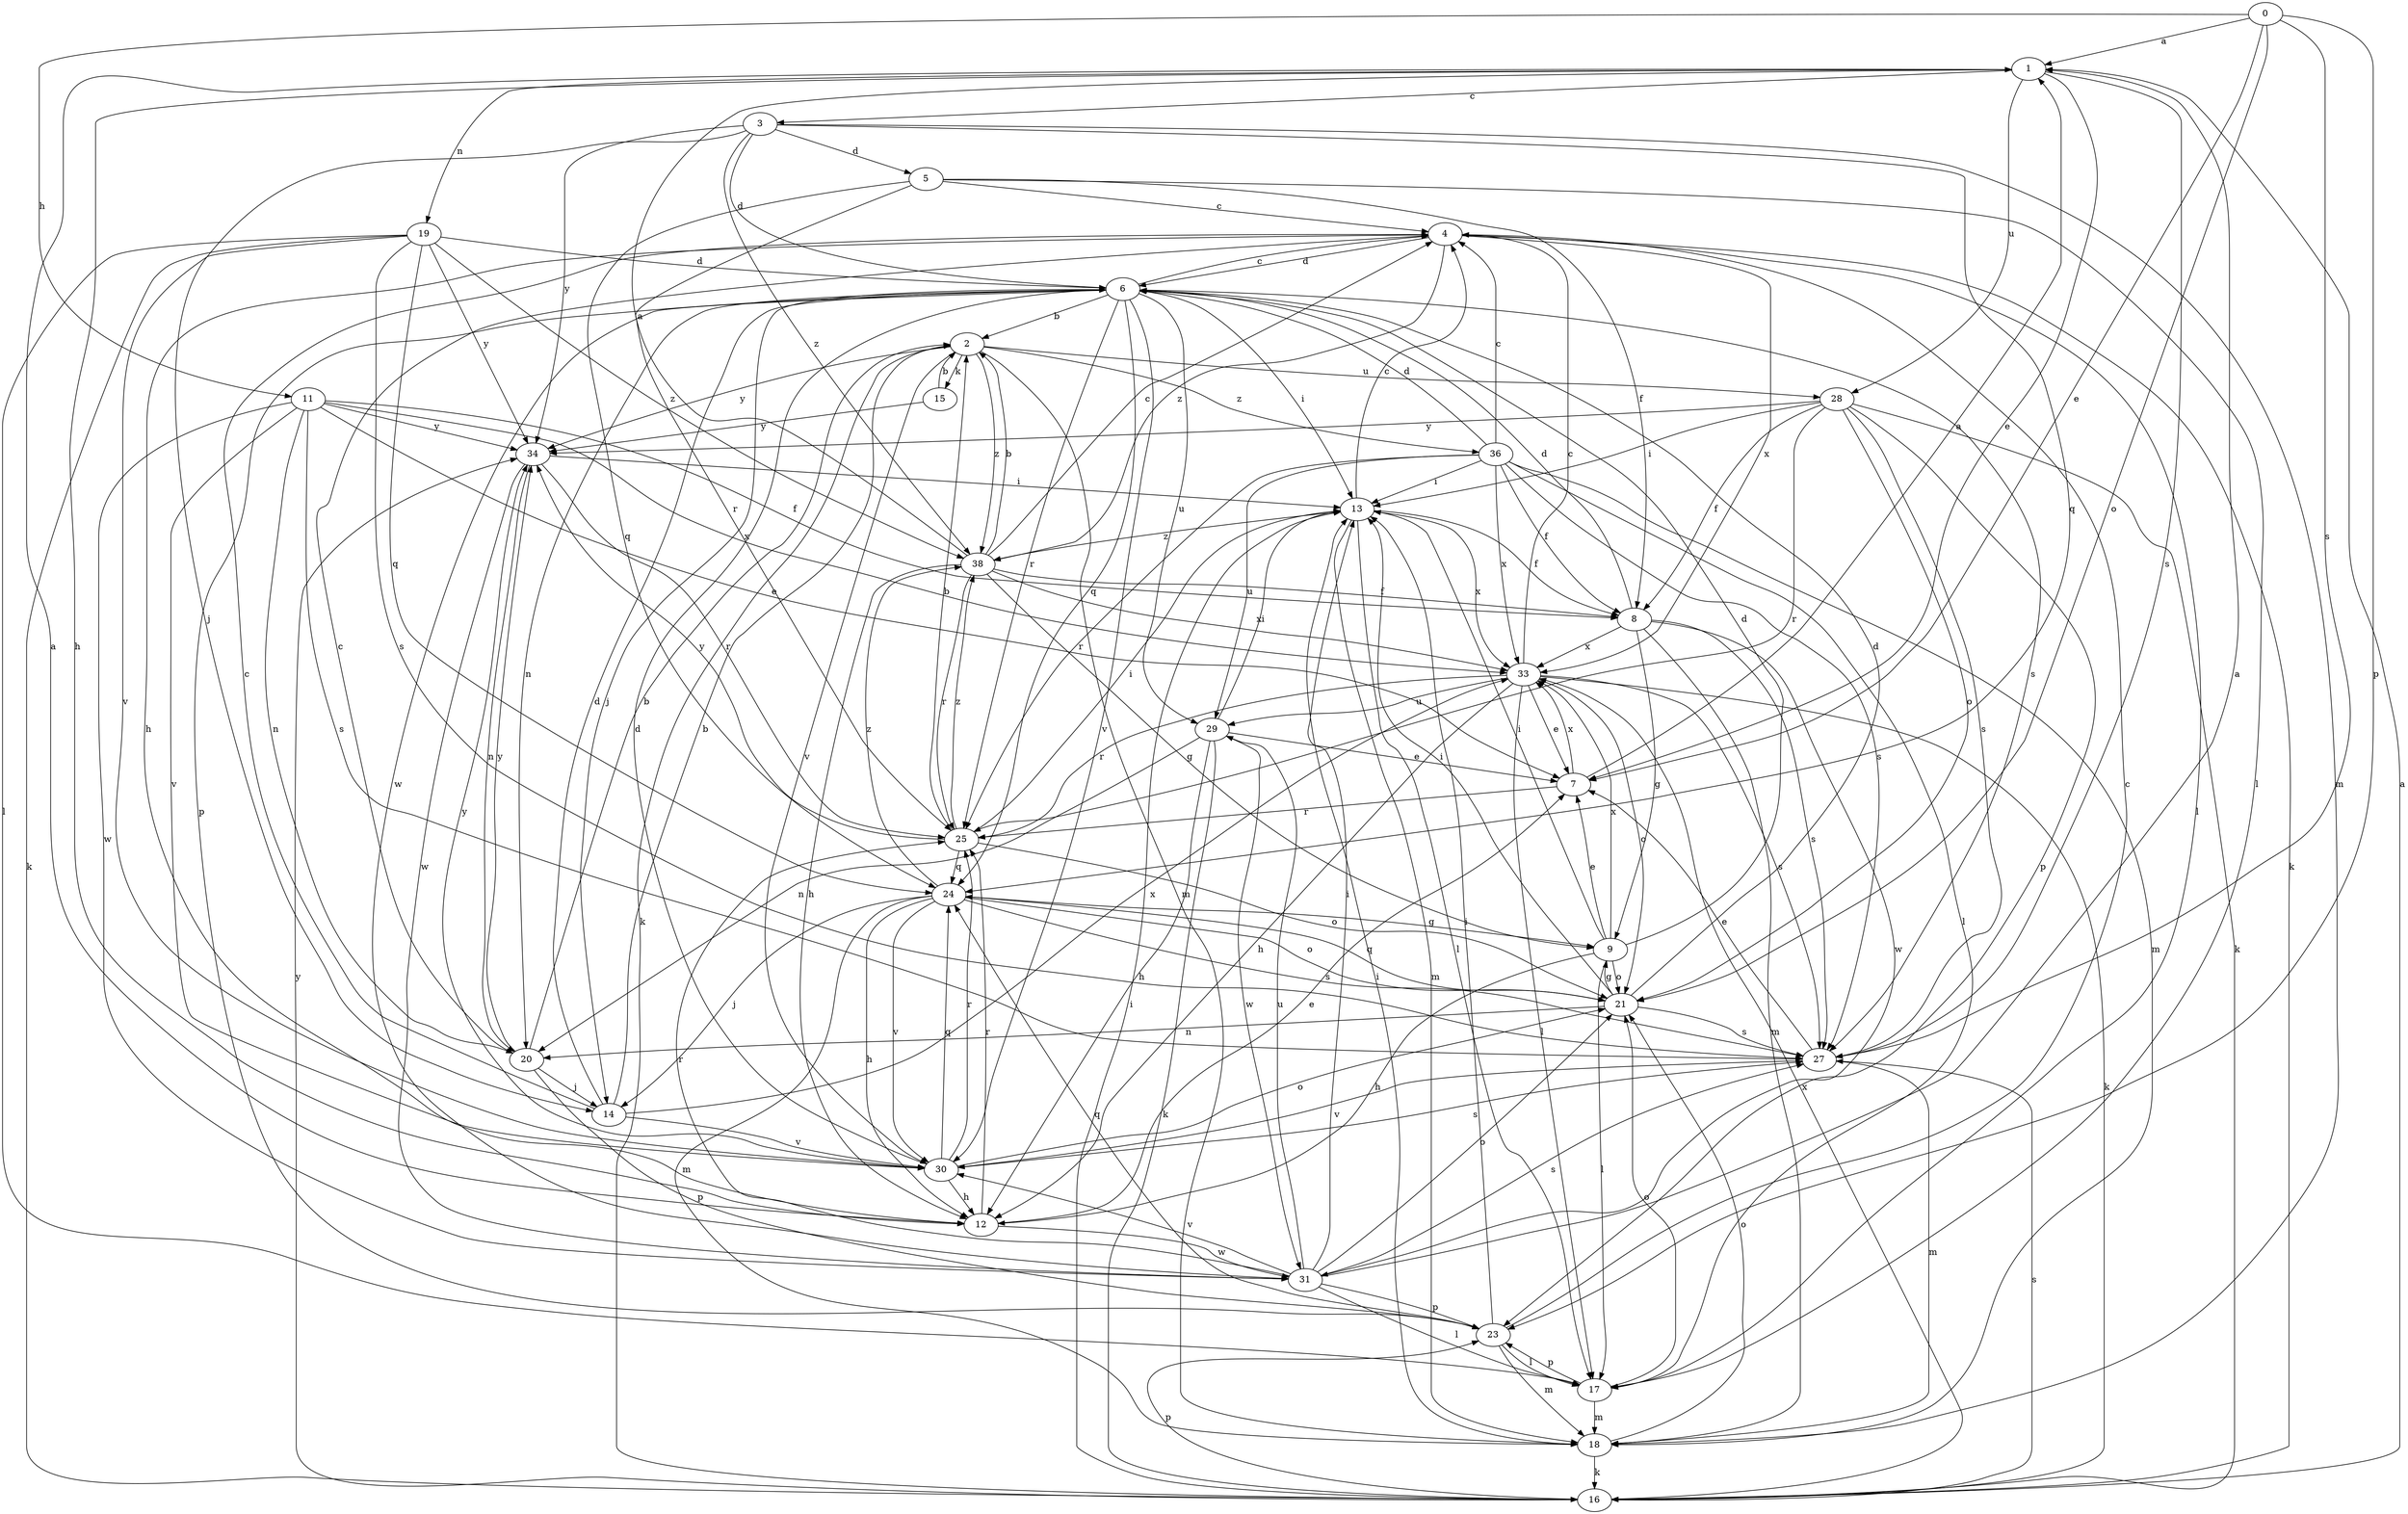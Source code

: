 strict digraph  {
0;
1;
2;
3;
4;
5;
6;
7;
8;
9;
11;
12;
13;
14;
15;
16;
17;
18;
19;
20;
21;
23;
24;
25;
27;
28;
29;
30;
31;
33;
34;
36;
38;
0 -> 1  [label=a];
0 -> 7  [label=e];
0 -> 11  [label=h];
0 -> 21  [label=o];
0 -> 23  [label=p];
0 -> 27  [label=s];
1 -> 3  [label=c];
1 -> 7  [label=e];
1 -> 12  [label=h];
1 -> 19  [label=n];
1 -> 27  [label=s];
1 -> 28  [label=u];
2 -> 15  [label=k];
2 -> 16  [label=k];
2 -> 18  [label=m];
2 -> 28  [label=u];
2 -> 30  [label=v];
2 -> 34  [label=y];
2 -> 36  [label=z];
2 -> 38  [label=z];
3 -> 5  [label=d];
3 -> 6  [label=d];
3 -> 14  [label=j];
3 -> 18  [label=m];
3 -> 24  [label=q];
3 -> 34  [label=y];
3 -> 38  [label=z];
4 -> 6  [label=d];
4 -> 12  [label=h];
4 -> 16  [label=k];
4 -> 17  [label=l];
4 -> 33  [label=x];
4 -> 38  [label=z];
5 -> 4  [label=c];
5 -> 8  [label=f];
5 -> 17  [label=l];
5 -> 24  [label=q];
5 -> 25  [label=r];
6 -> 2  [label=b];
6 -> 4  [label=c];
6 -> 13  [label=i];
6 -> 14  [label=j];
6 -> 20  [label=n];
6 -> 23  [label=p];
6 -> 24  [label=q];
6 -> 25  [label=r];
6 -> 27  [label=s];
6 -> 29  [label=u];
6 -> 30  [label=v];
6 -> 31  [label=w];
7 -> 1  [label=a];
7 -> 25  [label=r];
7 -> 33  [label=x];
8 -> 6  [label=d];
8 -> 9  [label=g];
8 -> 18  [label=m];
8 -> 27  [label=s];
8 -> 31  [label=w];
8 -> 33  [label=x];
9 -> 6  [label=d];
9 -> 7  [label=e];
9 -> 12  [label=h];
9 -> 13  [label=i];
9 -> 17  [label=l];
9 -> 21  [label=o];
9 -> 33  [label=x];
11 -> 7  [label=e];
11 -> 8  [label=f];
11 -> 20  [label=n];
11 -> 27  [label=s];
11 -> 30  [label=v];
11 -> 31  [label=w];
11 -> 33  [label=x];
11 -> 34  [label=y];
12 -> 1  [label=a];
12 -> 7  [label=e];
12 -> 25  [label=r];
12 -> 31  [label=w];
13 -> 4  [label=c];
13 -> 8  [label=f];
13 -> 17  [label=l];
13 -> 18  [label=m];
13 -> 33  [label=x];
13 -> 38  [label=z];
14 -> 2  [label=b];
14 -> 4  [label=c];
14 -> 6  [label=d];
14 -> 30  [label=v];
14 -> 33  [label=x];
15 -> 2  [label=b];
15 -> 34  [label=y];
16 -> 1  [label=a];
16 -> 13  [label=i];
16 -> 23  [label=p];
16 -> 27  [label=s];
16 -> 33  [label=x];
16 -> 34  [label=y];
17 -> 18  [label=m];
17 -> 21  [label=o];
17 -> 23  [label=p];
18 -> 13  [label=i];
18 -> 16  [label=k];
18 -> 21  [label=o];
19 -> 6  [label=d];
19 -> 16  [label=k];
19 -> 17  [label=l];
19 -> 24  [label=q];
19 -> 27  [label=s];
19 -> 30  [label=v];
19 -> 34  [label=y];
19 -> 38  [label=z];
20 -> 2  [label=b];
20 -> 4  [label=c];
20 -> 14  [label=j];
20 -> 23  [label=p];
20 -> 34  [label=y];
21 -> 6  [label=d];
21 -> 9  [label=g];
21 -> 13  [label=i];
21 -> 20  [label=n];
21 -> 24  [label=q];
21 -> 27  [label=s];
23 -> 4  [label=c];
23 -> 13  [label=i];
23 -> 17  [label=l];
23 -> 18  [label=m];
23 -> 24  [label=q];
24 -> 9  [label=g];
24 -> 12  [label=h];
24 -> 14  [label=j];
24 -> 18  [label=m];
24 -> 21  [label=o];
24 -> 27  [label=s];
24 -> 30  [label=v];
24 -> 38  [label=z];
25 -> 2  [label=b];
25 -> 13  [label=i];
25 -> 21  [label=o];
25 -> 24  [label=q];
25 -> 34  [label=y];
25 -> 38  [label=z];
27 -> 7  [label=e];
27 -> 18  [label=m];
27 -> 30  [label=v];
28 -> 8  [label=f];
28 -> 13  [label=i];
28 -> 16  [label=k];
28 -> 21  [label=o];
28 -> 23  [label=p];
28 -> 25  [label=r];
28 -> 27  [label=s];
28 -> 34  [label=y];
29 -> 7  [label=e];
29 -> 12  [label=h];
29 -> 13  [label=i];
29 -> 16  [label=k];
29 -> 20  [label=n];
29 -> 31  [label=w];
30 -> 6  [label=d];
30 -> 12  [label=h];
30 -> 21  [label=o];
30 -> 24  [label=q];
30 -> 25  [label=r];
30 -> 27  [label=s];
30 -> 34  [label=y];
31 -> 1  [label=a];
31 -> 13  [label=i];
31 -> 17  [label=l];
31 -> 21  [label=o];
31 -> 23  [label=p];
31 -> 25  [label=r];
31 -> 27  [label=s];
31 -> 29  [label=u];
31 -> 30  [label=v];
33 -> 4  [label=c];
33 -> 7  [label=e];
33 -> 12  [label=h];
33 -> 16  [label=k];
33 -> 17  [label=l];
33 -> 21  [label=o];
33 -> 25  [label=r];
33 -> 27  [label=s];
33 -> 29  [label=u];
34 -> 13  [label=i];
34 -> 20  [label=n];
34 -> 25  [label=r];
34 -> 31  [label=w];
36 -> 4  [label=c];
36 -> 6  [label=d];
36 -> 8  [label=f];
36 -> 13  [label=i];
36 -> 17  [label=l];
36 -> 18  [label=m];
36 -> 25  [label=r];
36 -> 27  [label=s];
36 -> 29  [label=u];
36 -> 33  [label=x];
38 -> 1  [label=a];
38 -> 2  [label=b];
38 -> 4  [label=c];
38 -> 8  [label=f];
38 -> 9  [label=g];
38 -> 12  [label=h];
38 -> 25  [label=r];
38 -> 33  [label=x];
}

